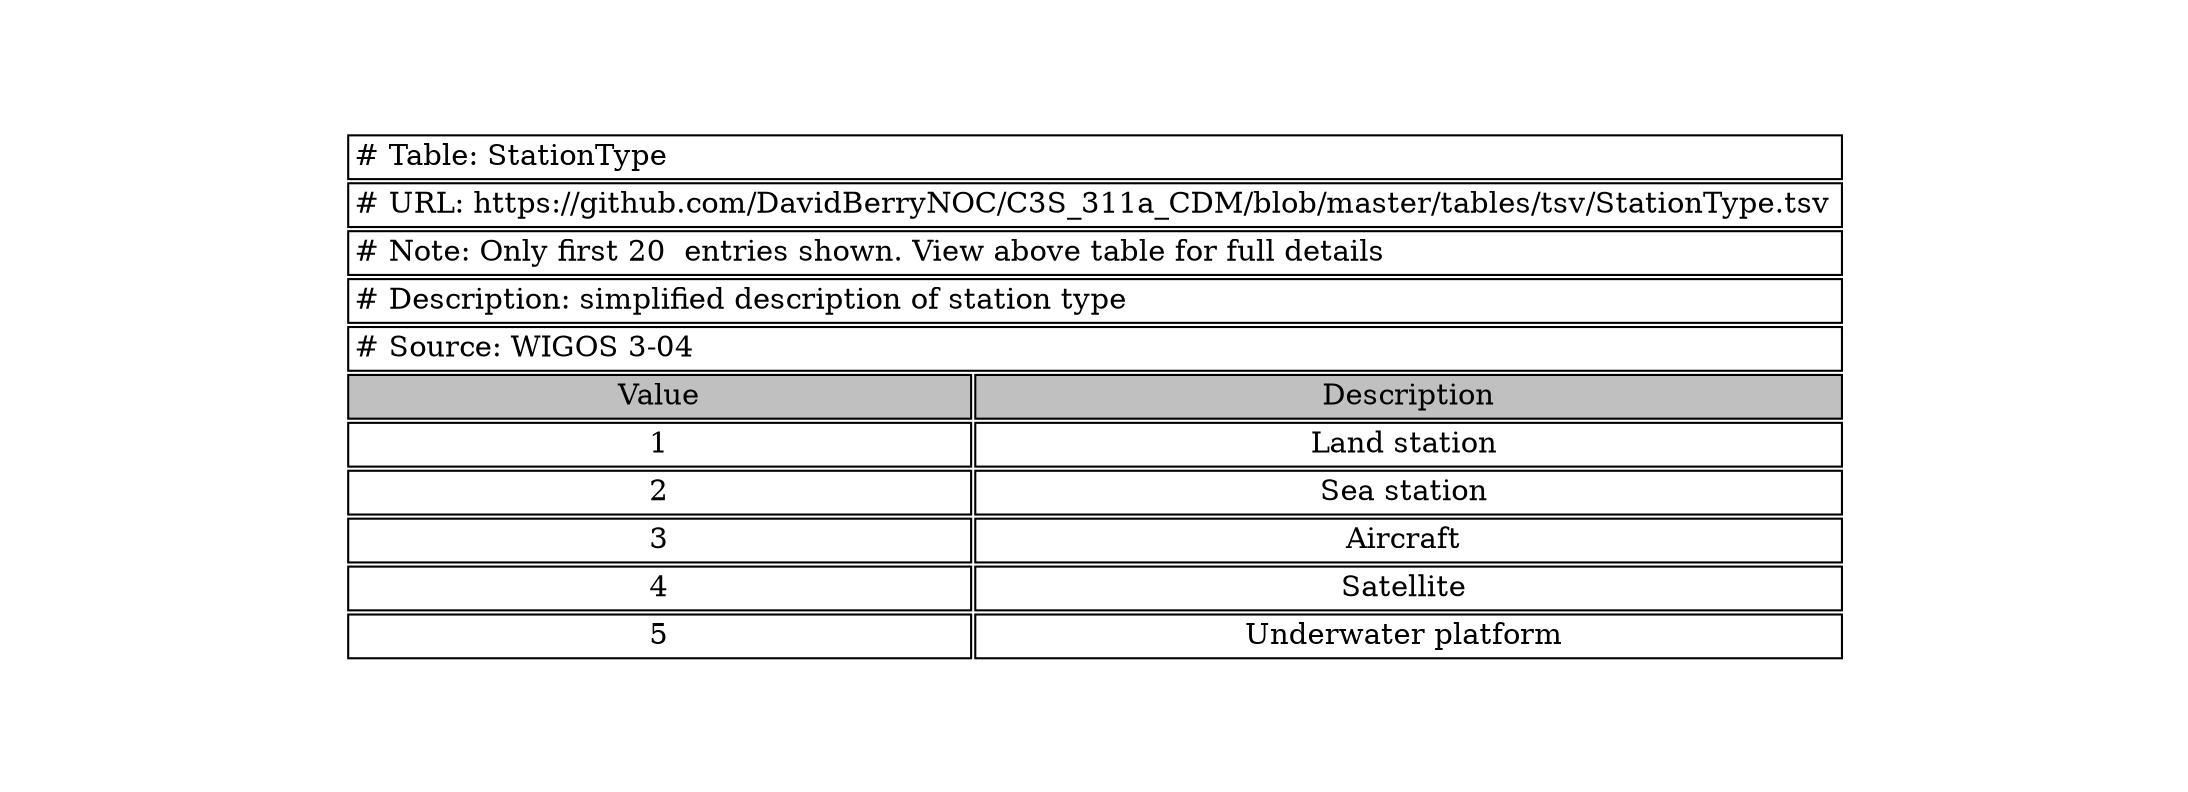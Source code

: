 digraph StationType {
node [color=white]
StationType [label=<<TABLE BORDER="0" CELLBORDER="1" CELLSPACING="2" COLOR="BLACK">
<TR><TD COLSPAN="2" ALIGN="left" PORT="head"># Table: StationType</TD></TR>
<TR><TD COLSPAN="2" ALIGN="left"># URL: https://github.com/DavidBerryNOC/C3S_311a_CDM/blob/master/tables/tsv/StationType.tsv</TD></TR>
<TR><TD COLSPAN="2" ALIGN="left"># Note: Only first 20  entries shown. View above table for full details</TD></TR>
<TR><TD ALIGN="left" COLSPAN="2"># Description: simplified description of station type</TD></TR>
<TR><TD ALIGN="left" COLSPAN="2"># Source: WIGOS 3-04</TD></TR>
<TR><TD BGCOLOR="GRAY">Value</TD><TD BGCOLOR="GRAY">Description</TD></TR>
<TR><TD>1</TD><TD>Land station </TD></TR>
<TR><TD>2</TD><TD>Sea station </TD></TR>
<TR><TD>3</TD><TD>Aircraft </TD></TR>
<TR><TD>4</TD><TD>Satellite </TD></TR>
<TR><TD>5</TD><TD>Underwater platform </TD></TR>
</TABLE>>];
}
